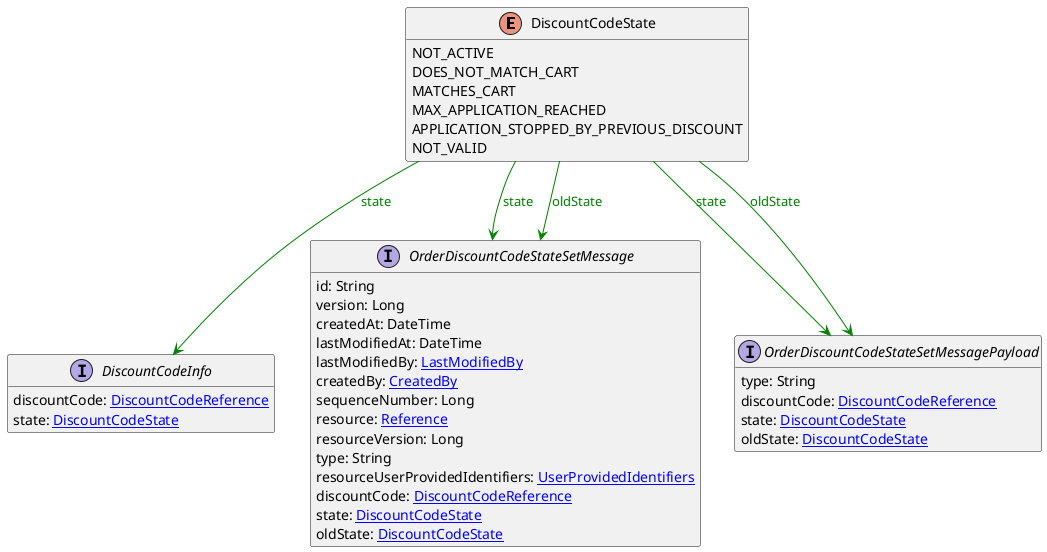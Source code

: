 @startuml

hide methods
enum DiscountCodeState {
    NOT_ACTIVE
    DOES_NOT_MATCH_CART
    MATCHES_CART
    MAX_APPLICATION_REACHED
    APPLICATION_STOPPED_BY_PREVIOUS_DISCOUNT
    NOT_VALID
}
interface DiscountCodeInfo [[DiscountCodeInfo.svg]]  {
    discountCode: [[DiscountCodeReference.svg DiscountCodeReference]]
    state: [[DiscountCodeState.svg DiscountCodeState]]
}
interface OrderDiscountCodeStateSetMessage [[OrderDiscountCodeStateSetMessage.svg]]  {
    id: String
    version: Long
    createdAt: DateTime
    lastModifiedAt: DateTime
    lastModifiedBy: [[LastModifiedBy.svg LastModifiedBy]]
    createdBy: [[CreatedBy.svg CreatedBy]]
    sequenceNumber: Long
    resource: [[Reference.svg Reference]]
    resourceVersion: Long
    type: String
    resourceUserProvidedIdentifiers: [[UserProvidedIdentifiers.svg UserProvidedIdentifiers]]
    discountCode: [[DiscountCodeReference.svg DiscountCodeReference]]
    state: [[DiscountCodeState.svg DiscountCodeState]]
    oldState: [[DiscountCodeState.svg DiscountCodeState]]
}
interface OrderDiscountCodeStateSetMessagePayload [[OrderDiscountCodeStateSetMessagePayload.svg]]  {
    type: String
    discountCode: [[DiscountCodeReference.svg DiscountCodeReference]]
    state: [[DiscountCodeState.svg DiscountCodeState]]
    oldState: [[DiscountCodeState.svg DiscountCodeState]]
}
DiscountCodeState --> DiscountCodeInfo #green;text:green : "state"
DiscountCodeState --> OrderDiscountCodeStateSetMessage #green;text:green : "state"
DiscountCodeState --> OrderDiscountCodeStateSetMessage #green;text:green : "oldState"
DiscountCodeState --> OrderDiscountCodeStateSetMessagePayload #green;text:green : "state"
DiscountCodeState --> OrderDiscountCodeStateSetMessagePayload #green;text:green : "oldState"
@enduml
